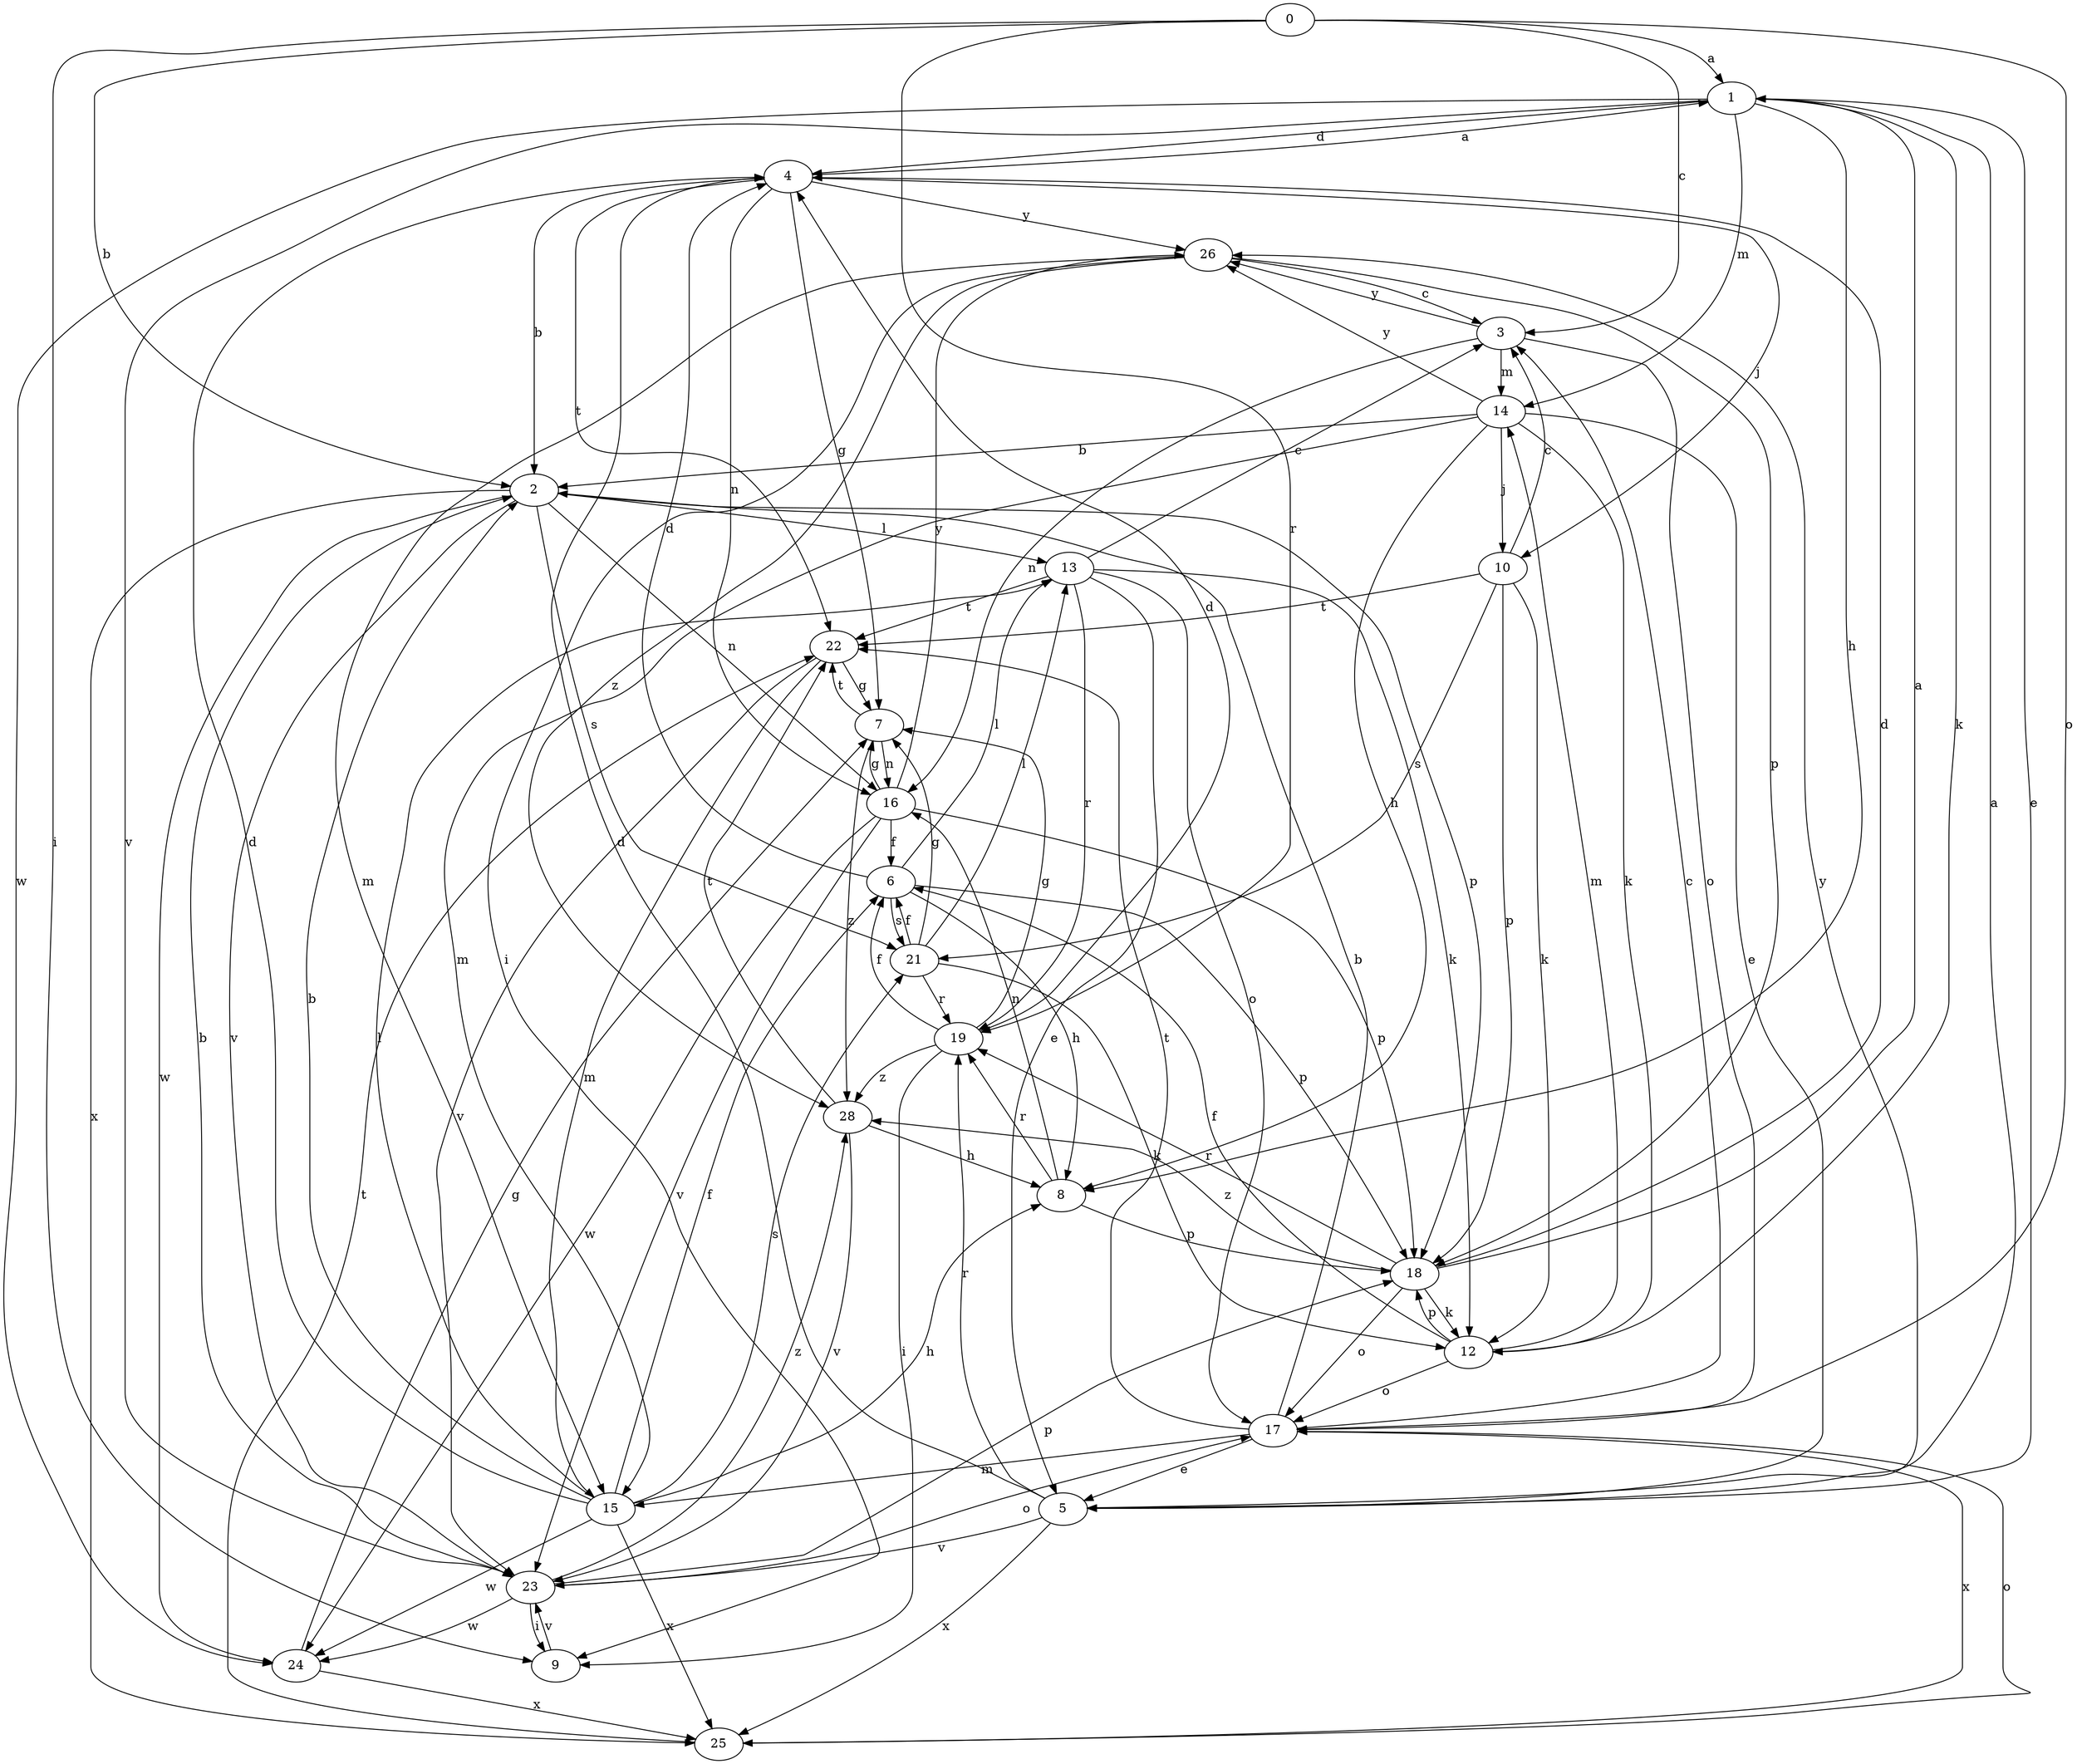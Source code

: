 strict digraph  {
0;
1;
2;
3;
4;
5;
6;
7;
8;
9;
10;
12;
13;
14;
15;
16;
17;
18;
19;
21;
22;
23;
24;
25;
26;
28;
0 -> 1  [label=a];
0 -> 2  [label=b];
0 -> 3  [label=c];
0 -> 9  [label=i];
0 -> 17  [label=o];
0 -> 19  [label=r];
1 -> 4  [label=d];
1 -> 5  [label=e];
1 -> 8  [label=h];
1 -> 12  [label=k];
1 -> 14  [label=m];
1 -> 23  [label=v];
1 -> 24  [label=w];
2 -> 13  [label=l];
2 -> 16  [label=n];
2 -> 18  [label=p];
2 -> 21  [label=s];
2 -> 23  [label=v];
2 -> 24  [label=w];
2 -> 25  [label=x];
3 -> 14  [label=m];
3 -> 16  [label=n];
3 -> 17  [label=o];
3 -> 26  [label=y];
4 -> 1  [label=a];
4 -> 2  [label=b];
4 -> 7  [label=g];
4 -> 10  [label=j];
4 -> 16  [label=n];
4 -> 22  [label=t];
4 -> 26  [label=y];
5 -> 1  [label=a];
5 -> 4  [label=d];
5 -> 19  [label=r];
5 -> 23  [label=v];
5 -> 25  [label=x];
5 -> 26  [label=y];
6 -> 4  [label=d];
6 -> 8  [label=h];
6 -> 13  [label=l];
6 -> 18  [label=p];
6 -> 21  [label=s];
7 -> 16  [label=n];
7 -> 22  [label=t];
7 -> 28  [label=z];
8 -> 16  [label=n];
8 -> 18  [label=p];
8 -> 19  [label=r];
9 -> 23  [label=v];
10 -> 3  [label=c];
10 -> 12  [label=k];
10 -> 18  [label=p];
10 -> 21  [label=s];
10 -> 22  [label=t];
12 -> 6  [label=f];
12 -> 14  [label=m];
12 -> 17  [label=o];
12 -> 18  [label=p];
13 -> 3  [label=c];
13 -> 5  [label=e];
13 -> 12  [label=k];
13 -> 17  [label=o];
13 -> 19  [label=r];
13 -> 22  [label=t];
14 -> 2  [label=b];
14 -> 5  [label=e];
14 -> 8  [label=h];
14 -> 10  [label=j];
14 -> 12  [label=k];
14 -> 15  [label=m];
14 -> 26  [label=y];
15 -> 2  [label=b];
15 -> 4  [label=d];
15 -> 6  [label=f];
15 -> 8  [label=h];
15 -> 13  [label=l];
15 -> 21  [label=s];
15 -> 24  [label=w];
15 -> 25  [label=x];
16 -> 6  [label=f];
16 -> 7  [label=g];
16 -> 18  [label=p];
16 -> 23  [label=v];
16 -> 24  [label=w];
16 -> 26  [label=y];
17 -> 2  [label=b];
17 -> 3  [label=c];
17 -> 5  [label=e];
17 -> 15  [label=m];
17 -> 22  [label=t];
17 -> 25  [label=x];
18 -> 1  [label=a];
18 -> 4  [label=d];
18 -> 12  [label=k];
18 -> 17  [label=o];
18 -> 19  [label=r];
18 -> 28  [label=z];
19 -> 4  [label=d];
19 -> 6  [label=f];
19 -> 7  [label=g];
19 -> 9  [label=i];
19 -> 28  [label=z];
21 -> 6  [label=f];
21 -> 7  [label=g];
21 -> 12  [label=k];
21 -> 13  [label=l];
21 -> 19  [label=r];
22 -> 7  [label=g];
22 -> 15  [label=m];
22 -> 23  [label=v];
23 -> 2  [label=b];
23 -> 9  [label=i];
23 -> 17  [label=o];
23 -> 18  [label=p];
23 -> 24  [label=w];
23 -> 28  [label=z];
24 -> 7  [label=g];
24 -> 25  [label=x];
25 -> 17  [label=o];
25 -> 22  [label=t];
26 -> 3  [label=c];
26 -> 9  [label=i];
26 -> 15  [label=m];
26 -> 18  [label=p];
26 -> 28  [label=z];
28 -> 8  [label=h];
28 -> 22  [label=t];
28 -> 23  [label=v];
}

